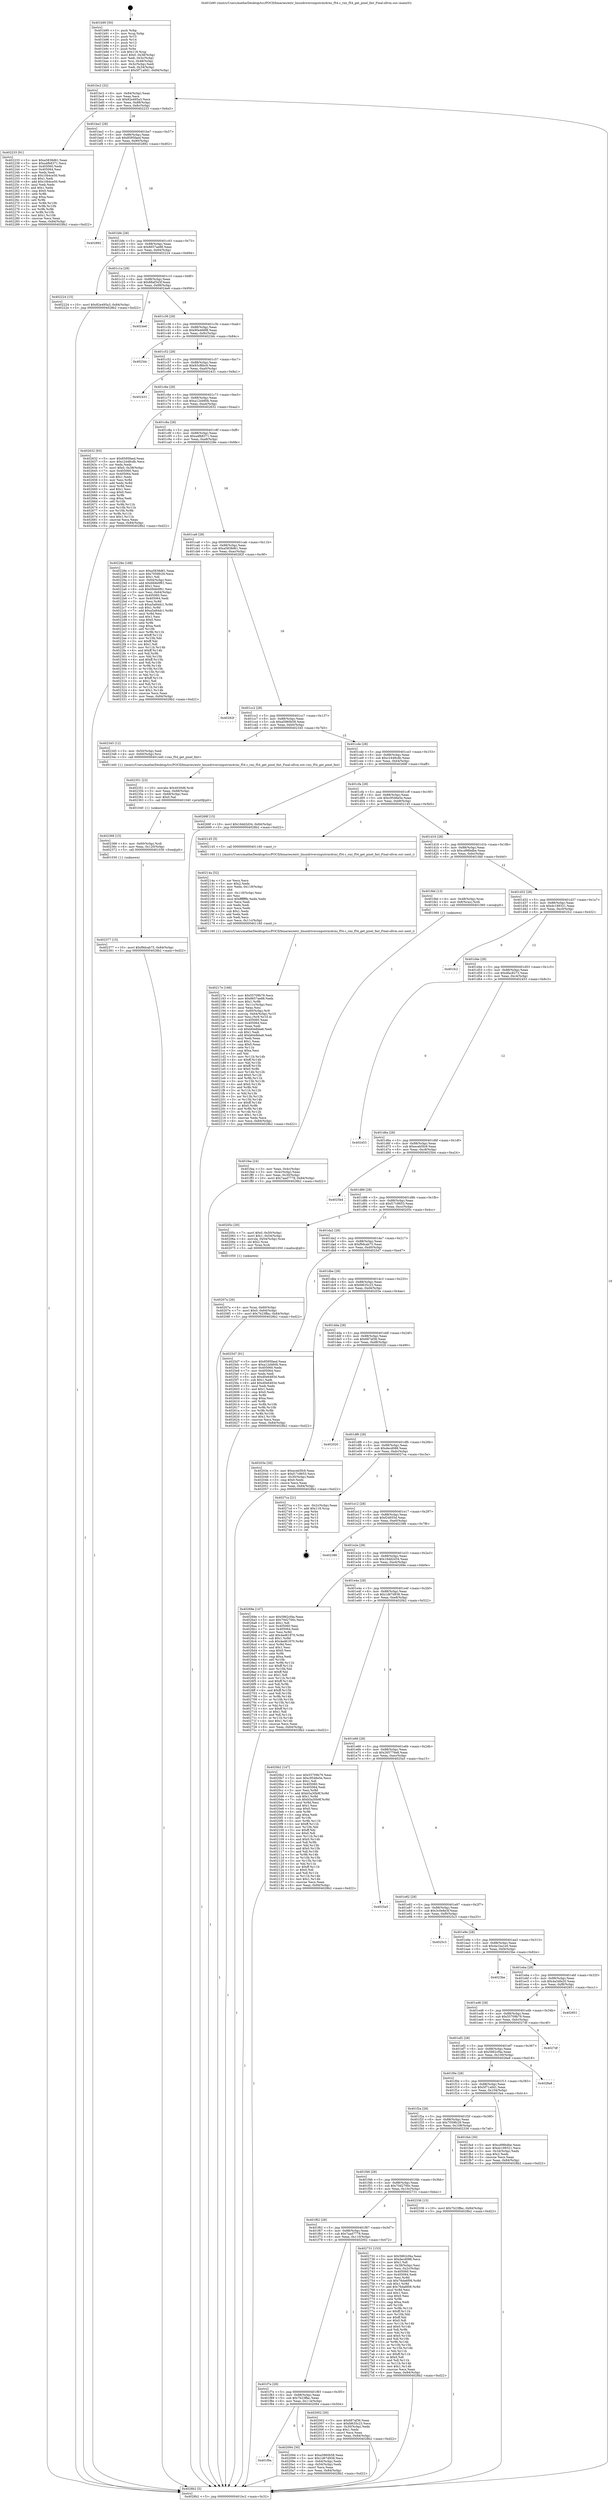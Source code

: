 digraph "0x401b90" {
  label = "0x401b90 (/mnt/c/Users/mathe/Desktop/tcc/POCII/binaries/extr_linuxdriversinputrmi4rmi_f54.c_rmi_f54_get_pixel_fmt_Final-ollvm.out::main(0))"
  labelloc = "t"
  node[shape=record]

  Entry [label="",width=0.3,height=0.3,shape=circle,fillcolor=black,style=filled]
  "0x401bc2" [label="{
     0x401bc2 [32]\l
     | [instrs]\l
     &nbsp;&nbsp;0x401bc2 \<+6\>: mov -0x84(%rbp),%eax\l
     &nbsp;&nbsp;0x401bc8 \<+2\>: mov %eax,%ecx\l
     &nbsp;&nbsp;0x401bca \<+6\>: sub $0x82e495a3,%ecx\l
     &nbsp;&nbsp;0x401bd0 \<+6\>: mov %eax,-0x88(%rbp)\l
     &nbsp;&nbsp;0x401bd6 \<+6\>: mov %ecx,-0x8c(%rbp)\l
     &nbsp;&nbsp;0x401bdc \<+6\>: je 0000000000402233 \<main+0x6a3\>\l
  }"]
  "0x402233" [label="{
     0x402233 [91]\l
     | [instrs]\l
     &nbsp;&nbsp;0x402233 \<+5\>: mov $0xa5838d61,%eax\l
     &nbsp;&nbsp;0x402238 \<+5\>: mov $0xa4fb8371,%ecx\l
     &nbsp;&nbsp;0x40223d \<+7\>: mov 0x405060,%edx\l
     &nbsp;&nbsp;0x402244 \<+7\>: mov 0x405064,%esi\l
     &nbsp;&nbsp;0x40224b \<+2\>: mov %edx,%edi\l
     &nbsp;&nbsp;0x40224d \<+6\>: sub $0x10b4ce50,%edi\l
     &nbsp;&nbsp;0x402253 \<+3\>: sub $0x1,%edi\l
     &nbsp;&nbsp;0x402256 \<+6\>: add $0x10b4ce50,%edi\l
     &nbsp;&nbsp;0x40225c \<+3\>: imul %edi,%edx\l
     &nbsp;&nbsp;0x40225f \<+3\>: and $0x1,%edx\l
     &nbsp;&nbsp;0x402262 \<+3\>: cmp $0x0,%edx\l
     &nbsp;&nbsp;0x402265 \<+4\>: sete %r8b\l
     &nbsp;&nbsp;0x402269 \<+3\>: cmp $0xa,%esi\l
     &nbsp;&nbsp;0x40226c \<+4\>: setl %r9b\l
     &nbsp;&nbsp;0x402270 \<+3\>: mov %r8b,%r10b\l
     &nbsp;&nbsp;0x402273 \<+3\>: and %r9b,%r10b\l
     &nbsp;&nbsp;0x402276 \<+3\>: xor %r9b,%r8b\l
     &nbsp;&nbsp;0x402279 \<+3\>: or %r8b,%r10b\l
     &nbsp;&nbsp;0x40227c \<+4\>: test $0x1,%r10b\l
     &nbsp;&nbsp;0x402280 \<+3\>: cmovne %ecx,%eax\l
     &nbsp;&nbsp;0x402283 \<+6\>: mov %eax,-0x84(%rbp)\l
     &nbsp;&nbsp;0x402289 \<+5\>: jmp 00000000004028b2 \<main+0xd22\>\l
  }"]
  "0x401be2" [label="{
     0x401be2 [28]\l
     | [instrs]\l
     &nbsp;&nbsp;0x401be2 \<+5\>: jmp 0000000000401be7 \<main+0x57\>\l
     &nbsp;&nbsp;0x401be7 \<+6\>: mov -0x88(%rbp),%eax\l
     &nbsp;&nbsp;0x401bed \<+5\>: sub $0x8595faed,%eax\l
     &nbsp;&nbsp;0x401bf2 \<+6\>: mov %eax,-0x90(%rbp)\l
     &nbsp;&nbsp;0x401bf8 \<+6\>: je 0000000000402892 \<main+0xd02\>\l
  }"]
  Exit [label="",width=0.3,height=0.3,shape=circle,fillcolor=black,style=filled,peripheries=2]
  "0x402892" [label="{
     0x402892\l
  }", style=dashed]
  "0x401bfe" [label="{
     0x401bfe [28]\l
     | [instrs]\l
     &nbsp;&nbsp;0x401bfe \<+5\>: jmp 0000000000401c03 \<main+0x73\>\l
     &nbsp;&nbsp;0x401c03 \<+6\>: mov -0x88(%rbp),%eax\l
     &nbsp;&nbsp;0x401c09 \<+5\>: sub $0x8657ae88,%eax\l
     &nbsp;&nbsp;0x401c0e \<+6\>: mov %eax,-0x94(%rbp)\l
     &nbsp;&nbsp;0x401c14 \<+6\>: je 0000000000402224 \<main+0x694\>\l
  }"]
  "0x402377" [label="{
     0x402377 [15]\l
     | [instrs]\l
     &nbsp;&nbsp;0x402377 \<+10\>: movl $0xf9dcab75,-0x84(%rbp)\l
     &nbsp;&nbsp;0x402381 \<+5\>: jmp 00000000004028b2 \<main+0xd22\>\l
  }"]
  "0x402224" [label="{
     0x402224 [15]\l
     | [instrs]\l
     &nbsp;&nbsp;0x402224 \<+10\>: movl $0x82e495a3,-0x84(%rbp)\l
     &nbsp;&nbsp;0x40222e \<+5\>: jmp 00000000004028b2 \<main+0xd22\>\l
  }"]
  "0x401c1a" [label="{
     0x401c1a [28]\l
     | [instrs]\l
     &nbsp;&nbsp;0x401c1a \<+5\>: jmp 0000000000401c1f \<main+0x8f\>\l
     &nbsp;&nbsp;0x401c1f \<+6\>: mov -0x88(%rbp),%eax\l
     &nbsp;&nbsp;0x401c25 \<+5\>: sub $0x88af343f,%eax\l
     &nbsp;&nbsp;0x401c2a \<+6\>: mov %eax,-0x98(%rbp)\l
     &nbsp;&nbsp;0x401c30 \<+6\>: je 00000000004024e6 \<main+0x956\>\l
  }"]
  "0x402368" [label="{
     0x402368 [15]\l
     | [instrs]\l
     &nbsp;&nbsp;0x402368 \<+4\>: mov -0x60(%rbp),%rdi\l
     &nbsp;&nbsp;0x40236c \<+6\>: mov %eax,-0x120(%rbp)\l
     &nbsp;&nbsp;0x402372 \<+5\>: call 0000000000401030 \<free@plt\>\l
     | [calls]\l
     &nbsp;&nbsp;0x401030 \{1\} (unknown)\l
  }"]
  "0x4024e6" [label="{
     0x4024e6\l
  }", style=dashed]
  "0x401c36" [label="{
     0x401c36 [28]\l
     | [instrs]\l
     &nbsp;&nbsp;0x401c36 \<+5\>: jmp 0000000000401c3b \<main+0xab\>\l
     &nbsp;&nbsp;0x401c3b \<+6\>: mov -0x88(%rbp),%eax\l
     &nbsp;&nbsp;0x401c41 \<+5\>: sub $0x90e466f8,%eax\l
     &nbsp;&nbsp;0x401c46 \<+6\>: mov %eax,-0x9c(%rbp)\l
     &nbsp;&nbsp;0x401c4c \<+6\>: je 00000000004023dc \<main+0x84c\>\l
  }"]
  "0x402351" [label="{
     0x402351 [23]\l
     | [instrs]\l
     &nbsp;&nbsp;0x402351 \<+10\>: movabs $0x4030d6,%rdi\l
     &nbsp;&nbsp;0x40235b \<+3\>: mov %eax,-0x68(%rbp)\l
     &nbsp;&nbsp;0x40235e \<+3\>: mov -0x68(%rbp),%esi\l
     &nbsp;&nbsp;0x402361 \<+2\>: mov $0x0,%al\l
     &nbsp;&nbsp;0x402363 \<+5\>: call 0000000000401040 \<printf@plt\>\l
     | [calls]\l
     &nbsp;&nbsp;0x401040 \{1\} (unknown)\l
  }"]
  "0x4023dc" [label="{
     0x4023dc\l
  }", style=dashed]
  "0x401c52" [label="{
     0x401c52 [28]\l
     | [instrs]\l
     &nbsp;&nbsp;0x401c52 \<+5\>: jmp 0000000000401c57 \<main+0xc7\>\l
     &nbsp;&nbsp;0x401c57 \<+6\>: mov -0x88(%rbp),%eax\l
     &nbsp;&nbsp;0x401c5d \<+5\>: sub $0x93cf6bc9,%eax\l
     &nbsp;&nbsp;0x401c62 \<+6\>: mov %eax,-0xa0(%rbp)\l
     &nbsp;&nbsp;0x401c68 \<+6\>: je 0000000000402431 \<main+0x8a1\>\l
  }"]
  "0x40217e" [label="{
     0x40217e [166]\l
     | [instrs]\l
     &nbsp;&nbsp;0x40217e \<+5\>: mov $0x55709b79,%ecx\l
     &nbsp;&nbsp;0x402183 \<+5\>: mov $0x8657ae88,%edx\l
     &nbsp;&nbsp;0x402188 \<+3\>: mov $0x1,%r8b\l
     &nbsp;&nbsp;0x40218b \<+6\>: mov -0x11c(%rbp),%esi\l
     &nbsp;&nbsp;0x402191 \<+3\>: imul %eax,%esi\l
     &nbsp;&nbsp;0x402194 \<+4\>: mov -0x60(%rbp),%r9\l
     &nbsp;&nbsp;0x402198 \<+4\>: movslq -0x64(%rbp),%r10\l
     &nbsp;&nbsp;0x40219c \<+4\>: mov %esi,(%r9,%r10,4)\l
     &nbsp;&nbsp;0x4021a0 \<+7\>: mov 0x405060,%eax\l
     &nbsp;&nbsp;0x4021a7 \<+7\>: mov 0x405064,%esi\l
     &nbsp;&nbsp;0x4021ae \<+2\>: mov %eax,%edi\l
     &nbsp;&nbsp;0x4021b0 \<+6\>: sub $0xb64dbba6,%edi\l
     &nbsp;&nbsp;0x4021b6 \<+3\>: sub $0x1,%edi\l
     &nbsp;&nbsp;0x4021b9 \<+6\>: add $0xb64dbba6,%edi\l
     &nbsp;&nbsp;0x4021bf \<+3\>: imul %edi,%eax\l
     &nbsp;&nbsp;0x4021c2 \<+3\>: and $0x1,%eax\l
     &nbsp;&nbsp;0x4021c5 \<+3\>: cmp $0x0,%eax\l
     &nbsp;&nbsp;0x4021c8 \<+4\>: sete %r11b\l
     &nbsp;&nbsp;0x4021cc \<+3\>: cmp $0xa,%esi\l
     &nbsp;&nbsp;0x4021cf \<+3\>: setl %bl\l
     &nbsp;&nbsp;0x4021d2 \<+3\>: mov %r11b,%r14b\l
     &nbsp;&nbsp;0x4021d5 \<+4\>: xor $0xff,%r14b\l
     &nbsp;&nbsp;0x4021d9 \<+3\>: mov %bl,%r15b\l
     &nbsp;&nbsp;0x4021dc \<+4\>: xor $0xff,%r15b\l
     &nbsp;&nbsp;0x4021e0 \<+4\>: xor $0x0,%r8b\l
     &nbsp;&nbsp;0x4021e4 \<+3\>: mov %r14b,%r12b\l
     &nbsp;&nbsp;0x4021e7 \<+4\>: and $0x0,%r12b\l
     &nbsp;&nbsp;0x4021eb \<+3\>: and %r8b,%r11b\l
     &nbsp;&nbsp;0x4021ee \<+3\>: mov %r15b,%r13b\l
     &nbsp;&nbsp;0x4021f1 \<+4\>: and $0x0,%r13b\l
     &nbsp;&nbsp;0x4021f5 \<+3\>: and %r8b,%bl\l
     &nbsp;&nbsp;0x4021f8 \<+3\>: or %r11b,%r12b\l
     &nbsp;&nbsp;0x4021fb \<+3\>: or %bl,%r13b\l
     &nbsp;&nbsp;0x4021fe \<+3\>: xor %r13b,%r12b\l
     &nbsp;&nbsp;0x402201 \<+3\>: or %r15b,%r14b\l
     &nbsp;&nbsp;0x402204 \<+4\>: xor $0xff,%r14b\l
     &nbsp;&nbsp;0x402208 \<+4\>: or $0x0,%r8b\l
     &nbsp;&nbsp;0x40220c \<+3\>: and %r8b,%r14b\l
     &nbsp;&nbsp;0x40220f \<+3\>: or %r14b,%r12b\l
     &nbsp;&nbsp;0x402212 \<+4\>: test $0x1,%r12b\l
     &nbsp;&nbsp;0x402216 \<+3\>: cmovne %edx,%ecx\l
     &nbsp;&nbsp;0x402219 \<+6\>: mov %ecx,-0x84(%rbp)\l
     &nbsp;&nbsp;0x40221f \<+5\>: jmp 00000000004028b2 \<main+0xd22\>\l
  }"]
  "0x402431" [label="{
     0x402431\l
  }", style=dashed]
  "0x401c6e" [label="{
     0x401c6e [28]\l
     | [instrs]\l
     &nbsp;&nbsp;0x401c6e \<+5\>: jmp 0000000000401c73 \<main+0xe3\>\l
     &nbsp;&nbsp;0x401c73 \<+6\>: mov -0x88(%rbp),%eax\l
     &nbsp;&nbsp;0x401c79 \<+5\>: sub $0xa12d460b,%eax\l
     &nbsp;&nbsp;0x401c7e \<+6\>: mov %eax,-0xa4(%rbp)\l
     &nbsp;&nbsp;0x401c84 \<+6\>: je 0000000000402632 \<main+0xaa2\>\l
  }"]
  "0x40214a" [label="{
     0x40214a [52]\l
     | [instrs]\l
     &nbsp;&nbsp;0x40214a \<+2\>: xor %ecx,%ecx\l
     &nbsp;&nbsp;0x40214c \<+5\>: mov $0x2,%edx\l
     &nbsp;&nbsp;0x402151 \<+6\>: mov %edx,-0x118(%rbp)\l
     &nbsp;&nbsp;0x402157 \<+1\>: cltd\l
     &nbsp;&nbsp;0x402158 \<+6\>: mov -0x118(%rbp),%esi\l
     &nbsp;&nbsp;0x40215e \<+2\>: idiv %esi\l
     &nbsp;&nbsp;0x402160 \<+6\>: imul $0xfffffffe,%edx,%edx\l
     &nbsp;&nbsp;0x402166 \<+2\>: mov %ecx,%edi\l
     &nbsp;&nbsp;0x402168 \<+2\>: sub %edx,%edi\l
     &nbsp;&nbsp;0x40216a \<+2\>: mov %ecx,%edx\l
     &nbsp;&nbsp;0x40216c \<+3\>: sub $0x1,%edx\l
     &nbsp;&nbsp;0x40216f \<+2\>: add %edx,%edi\l
     &nbsp;&nbsp;0x402171 \<+2\>: sub %edi,%ecx\l
     &nbsp;&nbsp;0x402173 \<+6\>: mov %ecx,-0x11c(%rbp)\l
     &nbsp;&nbsp;0x402179 \<+5\>: call 0000000000401160 \<next_i\>\l
     | [calls]\l
     &nbsp;&nbsp;0x401160 \{1\} (/mnt/c/Users/mathe/Desktop/tcc/POCII/binaries/extr_linuxdriversinputrmi4rmi_f54.c_rmi_f54_get_pixel_fmt_Final-ollvm.out::next_i)\l
  }"]
  "0x402632" [label="{
     0x402632 [93]\l
     | [instrs]\l
     &nbsp;&nbsp;0x402632 \<+5\>: mov $0x8595faed,%eax\l
     &nbsp;&nbsp;0x402637 \<+5\>: mov $0xc2448cdb,%ecx\l
     &nbsp;&nbsp;0x40263c \<+2\>: xor %edx,%edx\l
     &nbsp;&nbsp;0x40263e \<+7\>: movl $0x0,-0x38(%rbp)\l
     &nbsp;&nbsp;0x402645 \<+7\>: mov 0x405060,%esi\l
     &nbsp;&nbsp;0x40264c \<+7\>: mov 0x405064,%edi\l
     &nbsp;&nbsp;0x402653 \<+3\>: sub $0x1,%edx\l
     &nbsp;&nbsp;0x402656 \<+3\>: mov %esi,%r8d\l
     &nbsp;&nbsp;0x402659 \<+3\>: add %edx,%r8d\l
     &nbsp;&nbsp;0x40265c \<+4\>: imul %r8d,%esi\l
     &nbsp;&nbsp;0x402660 \<+3\>: and $0x1,%esi\l
     &nbsp;&nbsp;0x402663 \<+3\>: cmp $0x0,%esi\l
     &nbsp;&nbsp;0x402666 \<+4\>: sete %r9b\l
     &nbsp;&nbsp;0x40266a \<+3\>: cmp $0xa,%edi\l
     &nbsp;&nbsp;0x40266d \<+4\>: setl %r10b\l
     &nbsp;&nbsp;0x402671 \<+3\>: mov %r9b,%r11b\l
     &nbsp;&nbsp;0x402674 \<+3\>: and %r10b,%r11b\l
     &nbsp;&nbsp;0x402677 \<+3\>: xor %r10b,%r9b\l
     &nbsp;&nbsp;0x40267a \<+3\>: or %r9b,%r11b\l
     &nbsp;&nbsp;0x40267d \<+4\>: test $0x1,%r11b\l
     &nbsp;&nbsp;0x402681 \<+3\>: cmovne %ecx,%eax\l
     &nbsp;&nbsp;0x402684 \<+6\>: mov %eax,-0x84(%rbp)\l
     &nbsp;&nbsp;0x40268a \<+5\>: jmp 00000000004028b2 \<main+0xd22\>\l
  }"]
  "0x401c8a" [label="{
     0x401c8a [28]\l
     | [instrs]\l
     &nbsp;&nbsp;0x401c8a \<+5\>: jmp 0000000000401c8f \<main+0xff\>\l
     &nbsp;&nbsp;0x401c8f \<+6\>: mov -0x88(%rbp),%eax\l
     &nbsp;&nbsp;0x401c95 \<+5\>: sub $0xa4fb8371,%eax\l
     &nbsp;&nbsp;0x401c9a \<+6\>: mov %eax,-0xa8(%rbp)\l
     &nbsp;&nbsp;0x401ca0 \<+6\>: je 000000000040228e \<main+0x6fe\>\l
  }"]
  "0x401f9a" [label="{
     0x401f9a\l
  }", style=dashed]
  "0x40228e" [label="{
     0x40228e [168]\l
     | [instrs]\l
     &nbsp;&nbsp;0x40228e \<+5\>: mov $0xa5838d61,%eax\l
     &nbsp;&nbsp;0x402293 \<+5\>: mov $0x7059fc29,%ecx\l
     &nbsp;&nbsp;0x402298 \<+2\>: mov $0x1,%dl\l
     &nbsp;&nbsp;0x40229a \<+3\>: mov -0x64(%rbp),%esi\l
     &nbsp;&nbsp;0x40229d \<+6\>: add $0x684b0f61,%esi\l
     &nbsp;&nbsp;0x4022a3 \<+3\>: add $0x1,%esi\l
     &nbsp;&nbsp;0x4022a6 \<+6\>: sub $0x684b0f61,%esi\l
     &nbsp;&nbsp;0x4022ac \<+3\>: mov %esi,-0x64(%rbp)\l
     &nbsp;&nbsp;0x4022af \<+7\>: mov 0x405060,%esi\l
     &nbsp;&nbsp;0x4022b6 \<+7\>: mov 0x405064,%edi\l
     &nbsp;&nbsp;0x4022bd \<+3\>: mov %esi,%r8d\l
     &nbsp;&nbsp;0x4022c0 \<+7\>: sub $0xa5a84dc1,%r8d\l
     &nbsp;&nbsp;0x4022c7 \<+4\>: sub $0x1,%r8d\l
     &nbsp;&nbsp;0x4022cb \<+7\>: add $0xa5a84dc1,%r8d\l
     &nbsp;&nbsp;0x4022d2 \<+4\>: imul %r8d,%esi\l
     &nbsp;&nbsp;0x4022d6 \<+3\>: and $0x1,%esi\l
     &nbsp;&nbsp;0x4022d9 \<+3\>: cmp $0x0,%esi\l
     &nbsp;&nbsp;0x4022dc \<+4\>: sete %r9b\l
     &nbsp;&nbsp;0x4022e0 \<+3\>: cmp $0xa,%edi\l
     &nbsp;&nbsp;0x4022e3 \<+4\>: setl %r10b\l
     &nbsp;&nbsp;0x4022e7 \<+3\>: mov %r9b,%r11b\l
     &nbsp;&nbsp;0x4022ea \<+4\>: xor $0xff,%r11b\l
     &nbsp;&nbsp;0x4022ee \<+3\>: mov %r10b,%bl\l
     &nbsp;&nbsp;0x4022f1 \<+3\>: xor $0xff,%bl\l
     &nbsp;&nbsp;0x4022f4 \<+3\>: xor $0x1,%dl\l
     &nbsp;&nbsp;0x4022f7 \<+3\>: mov %r11b,%r14b\l
     &nbsp;&nbsp;0x4022fa \<+4\>: and $0xff,%r14b\l
     &nbsp;&nbsp;0x4022fe \<+3\>: and %dl,%r9b\l
     &nbsp;&nbsp;0x402301 \<+3\>: mov %bl,%r15b\l
     &nbsp;&nbsp;0x402304 \<+4\>: and $0xff,%r15b\l
     &nbsp;&nbsp;0x402308 \<+3\>: and %dl,%r10b\l
     &nbsp;&nbsp;0x40230b \<+3\>: or %r9b,%r14b\l
     &nbsp;&nbsp;0x40230e \<+3\>: or %r10b,%r15b\l
     &nbsp;&nbsp;0x402311 \<+3\>: xor %r15b,%r14b\l
     &nbsp;&nbsp;0x402314 \<+3\>: or %bl,%r11b\l
     &nbsp;&nbsp;0x402317 \<+4\>: xor $0xff,%r11b\l
     &nbsp;&nbsp;0x40231b \<+3\>: or $0x1,%dl\l
     &nbsp;&nbsp;0x40231e \<+3\>: and %dl,%r11b\l
     &nbsp;&nbsp;0x402321 \<+3\>: or %r11b,%r14b\l
     &nbsp;&nbsp;0x402324 \<+4\>: test $0x1,%r14b\l
     &nbsp;&nbsp;0x402328 \<+3\>: cmovne %ecx,%eax\l
     &nbsp;&nbsp;0x40232b \<+6\>: mov %eax,-0x84(%rbp)\l
     &nbsp;&nbsp;0x402331 \<+5\>: jmp 00000000004028b2 \<main+0xd22\>\l
  }"]
  "0x401ca6" [label="{
     0x401ca6 [28]\l
     | [instrs]\l
     &nbsp;&nbsp;0x401ca6 \<+5\>: jmp 0000000000401cab \<main+0x11b\>\l
     &nbsp;&nbsp;0x401cab \<+6\>: mov -0x88(%rbp),%eax\l
     &nbsp;&nbsp;0x401cb1 \<+5\>: sub $0xa5838d61,%eax\l
     &nbsp;&nbsp;0x401cb6 \<+6\>: mov %eax,-0xac(%rbp)\l
     &nbsp;&nbsp;0x401cbc \<+6\>: je 000000000040282f \<main+0xc9f\>\l
  }"]
  "0x402094" [label="{
     0x402094 [30]\l
     | [instrs]\l
     &nbsp;&nbsp;0x402094 \<+5\>: mov $0xa5960b58,%eax\l
     &nbsp;&nbsp;0x402099 \<+5\>: mov $0x1d67d938,%ecx\l
     &nbsp;&nbsp;0x40209e \<+3\>: mov -0x64(%rbp),%edx\l
     &nbsp;&nbsp;0x4020a1 \<+3\>: cmp -0x54(%rbp),%edx\l
     &nbsp;&nbsp;0x4020a4 \<+3\>: cmovl %ecx,%eax\l
     &nbsp;&nbsp;0x4020a7 \<+6\>: mov %eax,-0x84(%rbp)\l
     &nbsp;&nbsp;0x4020ad \<+5\>: jmp 00000000004028b2 \<main+0xd22\>\l
  }"]
  "0x40282f" [label="{
     0x40282f\l
  }", style=dashed]
  "0x401cc2" [label="{
     0x401cc2 [28]\l
     | [instrs]\l
     &nbsp;&nbsp;0x401cc2 \<+5\>: jmp 0000000000401cc7 \<main+0x137\>\l
     &nbsp;&nbsp;0x401cc7 \<+6\>: mov -0x88(%rbp),%eax\l
     &nbsp;&nbsp;0x401ccd \<+5\>: sub $0xa5960b58,%eax\l
     &nbsp;&nbsp;0x401cd2 \<+6\>: mov %eax,-0xb0(%rbp)\l
     &nbsp;&nbsp;0x401cd8 \<+6\>: je 0000000000402345 \<main+0x7b5\>\l
  }"]
  "0x40207a" [label="{
     0x40207a [26]\l
     | [instrs]\l
     &nbsp;&nbsp;0x40207a \<+4\>: mov %rax,-0x60(%rbp)\l
     &nbsp;&nbsp;0x40207e \<+7\>: movl $0x0,-0x64(%rbp)\l
     &nbsp;&nbsp;0x402085 \<+10\>: movl $0x7b23ffac,-0x84(%rbp)\l
     &nbsp;&nbsp;0x40208f \<+5\>: jmp 00000000004028b2 \<main+0xd22\>\l
  }"]
  "0x402345" [label="{
     0x402345 [12]\l
     | [instrs]\l
     &nbsp;&nbsp;0x402345 \<+3\>: mov -0x50(%rbp),%edi\l
     &nbsp;&nbsp;0x402348 \<+4\>: mov -0x60(%rbp),%rsi\l
     &nbsp;&nbsp;0x40234c \<+5\>: call 0000000000401440 \<rmi_f54_get_pixel_fmt\>\l
     | [calls]\l
     &nbsp;&nbsp;0x401440 \{1\} (/mnt/c/Users/mathe/Desktop/tcc/POCII/binaries/extr_linuxdriversinputrmi4rmi_f54.c_rmi_f54_get_pixel_fmt_Final-ollvm.out::rmi_f54_get_pixel_fmt)\l
  }"]
  "0x401cde" [label="{
     0x401cde [28]\l
     | [instrs]\l
     &nbsp;&nbsp;0x401cde \<+5\>: jmp 0000000000401ce3 \<main+0x153\>\l
     &nbsp;&nbsp;0x401ce3 \<+6\>: mov -0x88(%rbp),%eax\l
     &nbsp;&nbsp;0x401ce9 \<+5\>: sub $0xc2448cdb,%eax\l
     &nbsp;&nbsp;0x401cee \<+6\>: mov %eax,-0xb4(%rbp)\l
     &nbsp;&nbsp;0x401cf4 \<+6\>: je 000000000040268f \<main+0xaff\>\l
  }"]
  "0x401f7e" [label="{
     0x401f7e [28]\l
     | [instrs]\l
     &nbsp;&nbsp;0x401f7e \<+5\>: jmp 0000000000401f83 \<main+0x3f3\>\l
     &nbsp;&nbsp;0x401f83 \<+6\>: mov -0x88(%rbp),%eax\l
     &nbsp;&nbsp;0x401f89 \<+5\>: sub $0x7b23ffac,%eax\l
     &nbsp;&nbsp;0x401f8e \<+6\>: mov %eax,-0x114(%rbp)\l
     &nbsp;&nbsp;0x401f94 \<+6\>: je 0000000000402094 \<main+0x504\>\l
  }"]
  "0x40268f" [label="{
     0x40268f [15]\l
     | [instrs]\l
     &nbsp;&nbsp;0x40268f \<+10\>: movl $0x16dd2d34,-0x84(%rbp)\l
     &nbsp;&nbsp;0x402699 \<+5\>: jmp 00000000004028b2 \<main+0xd22\>\l
  }"]
  "0x401cfa" [label="{
     0x401cfa [28]\l
     | [instrs]\l
     &nbsp;&nbsp;0x401cfa \<+5\>: jmp 0000000000401cff \<main+0x16f\>\l
     &nbsp;&nbsp;0x401cff \<+6\>: mov -0x88(%rbp),%eax\l
     &nbsp;&nbsp;0x401d05 \<+5\>: sub $0xc9546e5e,%eax\l
     &nbsp;&nbsp;0x401d0a \<+6\>: mov %eax,-0xb8(%rbp)\l
     &nbsp;&nbsp;0x401d10 \<+6\>: je 0000000000402145 \<main+0x5b5\>\l
  }"]
  "0x402002" [label="{
     0x402002 [30]\l
     | [instrs]\l
     &nbsp;&nbsp;0x402002 \<+5\>: mov $0x687af36,%eax\l
     &nbsp;&nbsp;0x402007 \<+5\>: mov $0xfd635c23,%ecx\l
     &nbsp;&nbsp;0x40200c \<+3\>: mov -0x30(%rbp),%edx\l
     &nbsp;&nbsp;0x40200f \<+3\>: cmp $0x1,%edx\l
     &nbsp;&nbsp;0x402012 \<+3\>: cmovl %ecx,%eax\l
     &nbsp;&nbsp;0x402015 \<+6\>: mov %eax,-0x84(%rbp)\l
     &nbsp;&nbsp;0x40201b \<+5\>: jmp 00000000004028b2 \<main+0xd22\>\l
  }"]
  "0x402145" [label="{
     0x402145 [5]\l
     | [instrs]\l
     &nbsp;&nbsp;0x402145 \<+5\>: call 0000000000401160 \<next_i\>\l
     | [calls]\l
     &nbsp;&nbsp;0x401160 \{1\} (/mnt/c/Users/mathe/Desktop/tcc/POCII/binaries/extr_linuxdriversinputrmi4rmi_f54.c_rmi_f54_get_pixel_fmt_Final-ollvm.out::next_i)\l
  }"]
  "0x401d16" [label="{
     0x401d16 [28]\l
     | [instrs]\l
     &nbsp;&nbsp;0x401d16 \<+5\>: jmp 0000000000401d1b \<main+0x18b\>\l
     &nbsp;&nbsp;0x401d1b \<+6\>: mov -0x88(%rbp),%eax\l
     &nbsp;&nbsp;0x401d21 \<+5\>: sub $0xcd98bdbe,%eax\l
     &nbsp;&nbsp;0x401d26 \<+6\>: mov %eax,-0xbc(%rbp)\l
     &nbsp;&nbsp;0x401d2c \<+6\>: je 0000000000401fdd \<main+0x44d\>\l
  }"]
  "0x401f62" [label="{
     0x401f62 [28]\l
     | [instrs]\l
     &nbsp;&nbsp;0x401f62 \<+5\>: jmp 0000000000401f67 \<main+0x3d7\>\l
     &nbsp;&nbsp;0x401f67 \<+6\>: mov -0x88(%rbp),%eax\l
     &nbsp;&nbsp;0x401f6d \<+5\>: sub $0x7aad7778,%eax\l
     &nbsp;&nbsp;0x401f72 \<+6\>: mov %eax,-0x110(%rbp)\l
     &nbsp;&nbsp;0x401f78 \<+6\>: je 0000000000402002 \<main+0x472\>\l
  }"]
  "0x401fdd" [label="{
     0x401fdd [13]\l
     | [instrs]\l
     &nbsp;&nbsp;0x401fdd \<+4\>: mov -0x48(%rbp),%rax\l
     &nbsp;&nbsp;0x401fe1 \<+4\>: mov 0x8(%rax),%rdi\l
     &nbsp;&nbsp;0x401fe5 \<+5\>: call 0000000000401060 \<atoi@plt\>\l
     | [calls]\l
     &nbsp;&nbsp;0x401060 \{1\} (unknown)\l
  }"]
  "0x401d32" [label="{
     0x401d32 [28]\l
     | [instrs]\l
     &nbsp;&nbsp;0x401d32 \<+5\>: jmp 0000000000401d37 \<main+0x1a7\>\l
     &nbsp;&nbsp;0x401d37 \<+6\>: mov -0x88(%rbp),%eax\l
     &nbsp;&nbsp;0x401d3d \<+5\>: sub $0xdc189321,%eax\l
     &nbsp;&nbsp;0x401d42 \<+6\>: mov %eax,-0xc0(%rbp)\l
     &nbsp;&nbsp;0x401d48 \<+6\>: je 0000000000401fc2 \<main+0x432\>\l
  }"]
  "0x402731" [label="{
     0x402731 [153]\l
     | [instrs]\l
     &nbsp;&nbsp;0x402731 \<+5\>: mov $0x5862cf4a,%eax\l
     &nbsp;&nbsp;0x402736 \<+5\>: mov $0xdecd088,%ecx\l
     &nbsp;&nbsp;0x40273b \<+2\>: mov $0x1,%dl\l
     &nbsp;&nbsp;0x40273d \<+3\>: mov -0x38(%rbp),%esi\l
     &nbsp;&nbsp;0x402740 \<+3\>: mov %esi,-0x2c(%rbp)\l
     &nbsp;&nbsp;0x402743 \<+7\>: mov 0x405060,%esi\l
     &nbsp;&nbsp;0x40274a \<+7\>: mov 0x405064,%edi\l
     &nbsp;&nbsp;0x402751 \<+3\>: mov %esi,%r8d\l
     &nbsp;&nbsp;0x402754 \<+7\>: sub $0x76da6f08,%r8d\l
     &nbsp;&nbsp;0x40275b \<+4\>: sub $0x1,%r8d\l
     &nbsp;&nbsp;0x40275f \<+7\>: add $0x76da6f08,%r8d\l
     &nbsp;&nbsp;0x402766 \<+4\>: imul %r8d,%esi\l
     &nbsp;&nbsp;0x40276a \<+3\>: and $0x1,%esi\l
     &nbsp;&nbsp;0x40276d \<+3\>: cmp $0x0,%esi\l
     &nbsp;&nbsp;0x402770 \<+4\>: sete %r9b\l
     &nbsp;&nbsp;0x402774 \<+3\>: cmp $0xa,%edi\l
     &nbsp;&nbsp;0x402777 \<+4\>: setl %r10b\l
     &nbsp;&nbsp;0x40277b \<+3\>: mov %r9b,%r11b\l
     &nbsp;&nbsp;0x40277e \<+4\>: xor $0xff,%r11b\l
     &nbsp;&nbsp;0x402782 \<+3\>: mov %r10b,%bl\l
     &nbsp;&nbsp;0x402785 \<+3\>: xor $0xff,%bl\l
     &nbsp;&nbsp;0x402788 \<+3\>: xor $0x0,%dl\l
     &nbsp;&nbsp;0x40278b \<+3\>: mov %r11b,%r14b\l
     &nbsp;&nbsp;0x40278e \<+4\>: and $0x0,%r14b\l
     &nbsp;&nbsp;0x402792 \<+3\>: and %dl,%r9b\l
     &nbsp;&nbsp;0x402795 \<+3\>: mov %bl,%r15b\l
     &nbsp;&nbsp;0x402798 \<+4\>: and $0x0,%r15b\l
     &nbsp;&nbsp;0x40279c \<+3\>: and %dl,%r10b\l
     &nbsp;&nbsp;0x40279f \<+3\>: or %r9b,%r14b\l
     &nbsp;&nbsp;0x4027a2 \<+3\>: or %r10b,%r15b\l
     &nbsp;&nbsp;0x4027a5 \<+3\>: xor %r15b,%r14b\l
     &nbsp;&nbsp;0x4027a8 \<+3\>: or %bl,%r11b\l
     &nbsp;&nbsp;0x4027ab \<+4\>: xor $0xff,%r11b\l
     &nbsp;&nbsp;0x4027af \<+3\>: or $0x0,%dl\l
     &nbsp;&nbsp;0x4027b2 \<+3\>: and %dl,%r11b\l
     &nbsp;&nbsp;0x4027b5 \<+3\>: or %r11b,%r14b\l
     &nbsp;&nbsp;0x4027b8 \<+4\>: test $0x1,%r14b\l
     &nbsp;&nbsp;0x4027bc \<+3\>: cmovne %ecx,%eax\l
     &nbsp;&nbsp;0x4027bf \<+6\>: mov %eax,-0x84(%rbp)\l
     &nbsp;&nbsp;0x4027c5 \<+5\>: jmp 00000000004028b2 \<main+0xd22\>\l
  }"]
  "0x401fc2" [label="{
     0x401fc2\l
  }", style=dashed]
  "0x401d4e" [label="{
     0x401d4e [28]\l
     | [instrs]\l
     &nbsp;&nbsp;0x401d4e \<+5\>: jmp 0000000000401d53 \<main+0x1c3\>\l
     &nbsp;&nbsp;0x401d53 \<+6\>: mov -0x88(%rbp),%eax\l
     &nbsp;&nbsp;0x401d59 \<+5\>: sub $0xdfac8273,%eax\l
     &nbsp;&nbsp;0x401d5e \<+6\>: mov %eax,-0xc4(%rbp)\l
     &nbsp;&nbsp;0x401d64 \<+6\>: je 0000000000402453 \<main+0x8c3\>\l
  }"]
  "0x401f46" [label="{
     0x401f46 [28]\l
     | [instrs]\l
     &nbsp;&nbsp;0x401f46 \<+5\>: jmp 0000000000401f4b \<main+0x3bb\>\l
     &nbsp;&nbsp;0x401f4b \<+6\>: mov -0x88(%rbp),%eax\l
     &nbsp;&nbsp;0x401f51 \<+5\>: sub $0x70d2700c,%eax\l
     &nbsp;&nbsp;0x401f56 \<+6\>: mov %eax,-0x10c(%rbp)\l
     &nbsp;&nbsp;0x401f5c \<+6\>: je 0000000000402731 \<main+0xba1\>\l
  }"]
  "0x402453" [label="{
     0x402453\l
  }", style=dashed]
  "0x401d6a" [label="{
     0x401d6a [28]\l
     | [instrs]\l
     &nbsp;&nbsp;0x401d6a \<+5\>: jmp 0000000000401d6f \<main+0x1df\>\l
     &nbsp;&nbsp;0x401d6f \<+6\>: mov -0x88(%rbp),%eax\l
     &nbsp;&nbsp;0x401d75 \<+5\>: sub $0xeceb5fc9,%eax\l
     &nbsp;&nbsp;0x401d7a \<+6\>: mov %eax,-0xc8(%rbp)\l
     &nbsp;&nbsp;0x401d80 \<+6\>: je 00000000004025b4 \<main+0xa24\>\l
  }"]
  "0x402336" [label="{
     0x402336 [15]\l
     | [instrs]\l
     &nbsp;&nbsp;0x402336 \<+10\>: movl $0x7b23ffac,-0x84(%rbp)\l
     &nbsp;&nbsp;0x402340 \<+5\>: jmp 00000000004028b2 \<main+0xd22\>\l
  }"]
  "0x4025b4" [label="{
     0x4025b4\l
  }", style=dashed]
  "0x401d86" [label="{
     0x401d86 [28]\l
     | [instrs]\l
     &nbsp;&nbsp;0x401d86 \<+5\>: jmp 0000000000401d8b \<main+0x1fb\>\l
     &nbsp;&nbsp;0x401d8b \<+6\>: mov -0x88(%rbp),%eax\l
     &nbsp;&nbsp;0x401d91 \<+5\>: sub $0xf17c8653,%eax\l
     &nbsp;&nbsp;0x401d96 \<+6\>: mov %eax,-0xcc(%rbp)\l
     &nbsp;&nbsp;0x401d9c \<+6\>: je 000000000040205c \<main+0x4cc\>\l
  }"]
  "0x401fea" [label="{
     0x401fea [24]\l
     | [instrs]\l
     &nbsp;&nbsp;0x401fea \<+3\>: mov %eax,-0x4c(%rbp)\l
     &nbsp;&nbsp;0x401fed \<+3\>: mov -0x4c(%rbp),%eax\l
     &nbsp;&nbsp;0x401ff0 \<+3\>: mov %eax,-0x30(%rbp)\l
     &nbsp;&nbsp;0x401ff3 \<+10\>: movl $0x7aad7778,-0x84(%rbp)\l
     &nbsp;&nbsp;0x401ffd \<+5\>: jmp 00000000004028b2 \<main+0xd22\>\l
  }"]
  "0x40205c" [label="{
     0x40205c [30]\l
     | [instrs]\l
     &nbsp;&nbsp;0x40205c \<+7\>: movl $0x0,-0x50(%rbp)\l
     &nbsp;&nbsp;0x402063 \<+7\>: movl $0x1,-0x54(%rbp)\l
     &nbsp;&nbsp;0x40206a \<+4\>: movslq -0x54(%rbp),%rax\l
     &nbsp;&nbsp;0x40206e \<+4\>: shl $0x2,%rax\l
     &nbsp;&nbsp;0x402072 \<+3\>: mov %rax,%rdi\l
     &nbsp;&nbsp;0x402075 \<+5\>: call 0000000000401050 \<malloc@plt\>\l
     | [calls]\l
     &nbsp;&nbsp;0x401050 \{1\} (unknown)\l
  }"]
  "0x401da2" [label="{
     0x401da2 [28]\l
     | [instrs]\l
     &nbsp;&nbsp;0x401da2 \<+5\>: jmp 0000000000401da7 \<main+0x217\>\l
     &nbsp;&nbsp;0x401da7 \<+6\>: mov -0x88(%rbp),%eax\l
     &nbsp;&nbsp;0x401dad \<+5\>: sub $0xf9dcab75,%eax\l
     &nbsp;&nbsp;0x401db2 \<+6\>: mov %eax,-0xd0(%rbp)\l
     &nbsp;&nbsp;0x401db8 \<+6\>: je 00000000004025d7 \<main+0xa47\>\l
  }"]
  "0x401b90" [label="{
     0x401b90 [50]\l
     | [instrs]\l
     &nbsp;&nbsp;0x401b90 \<+1\>: push %rbp\l
     &nbsp;&nbsp;0x401b91 \<+3\>: mov %rsp,%rbp\l
     &nbsp;&nbsp;0x401b94 \<+2\>: push %r15\l
     &nbsp;&nbsp;0x401b96 \<+2\>: push %r14\l
     &nbsp;&nbsp;0x401b98 \<+2\>: push %r13\l
     &nbsp;&nbsp;0x401b9a \<+2\>: push %r12\l
     &nbsp;&nbsp;0x401b9c \<+1\>: push %rbx\l
     &nbsp;&nbsp;0x401b9d \<+7\>: sub $0x118,%rsp\l
     &nbsp;&nbsp;0x401ba4 \<+7\>: movl $0x0,-0x38(%rbp)\l
     &nbsp;&nbsp;0x401bab \<+3\>: mov %edi,-0x3c(%rbp)\l
     &nbsp;&nbsp;0x401bae \<+4\>: mov %rsi,-0x48(%rbp)\l
     &nbsp;&nbsp;0x401bb2 \<+3\>: mov -0x3c(%rbp),%edi\l
     &nbsp;&nbsp;0x401bb5 \<+3\>: mov %edi,-0x34(%rbp)\l
     &nbsp;&nbsp;0x401bb8 \<+10\>: movl $0x5f71a0d1,-0x84(%rbp)\l
  }"]
  "0x4025d7" [label="{
     0x4025d7 [91]\l
     | [instrs]\l
     &nbsp;&nbsp;0x4025d7 \<+5\>: mov $0x8595faed,%eax\l
     &nbsp;&nbsp;0x4025dc \<+5\>: mov $0xa12d460b,%ecx\l
     &nbsp;&nbsp;0x4025e1 \<+7\>: mov 0x405060,%edx\l
     &nbsp;&nbsp;0x4025e8 \<+7\>: mov 0x405064,%esi\l
     &nbsp;&nbsp;0x4025ef \<+2\>: mov %edx,%edi\l
     &nbsp;&nbsp;0x4025f1 \<+6\>: sub $0xd0e6483d,%edi\l
     &nbsp;&nbsp;0x4025f7 \<+3\>: sub $0x1,%edi\l
     &nbsp;&nbsp;0x4025fa \<+6\>: add $0xd0e6483d,%edi\l
     &nbsp;&nbsp;0x402600 \<+3\>: imul %edi,%edx\l
     &nbsp;&nbsp;0x402603 \<+3\>: and $0x1,%edx\l
     &nbsp;&nbsp;0x402606 \<+3\>: cmp $0x0,%edx\l
     &nbsp;&nbsp;0x402609 \<+4\>: sete %r8b\l
     &nbsp;&nbsp;0x40260d \<+3\>: cmp $0xa,%esi\l
     &nbsp;&nbsp;0x402610 \<+4\>: setl %r9b\l
     &nbsp;&nbsp;0x402614 \<+3\>: mov %r8b,%r10b\l
     &nbsp;&nbsp;0x402617 \<+3\>: and %r9b,%r10b\l
     &nbsp;&nbsp;0x40261a \<+3\>: xor %r9b,%r8b\l
     &nbsp;&nbsp;0x40261d \<+3\>: or %r8b,%r10b\l
     &nbsp;&nbsp;0x402620 \<+4\>: test $0x1,%r10b\l
     &nbsp;&nbsp;0x402624 \<+3\>: cmovne %ecx,%eax\l
     &nbsp;&nbsp;0x402627 \<+6\>: mov %eax,-0x84(%rbp)\l
     &nbsp;&nbsp;0x40262d \<+5\>: jmp 00000000004028b2 \<main+0xd22\>\l
  }"]
  "0x401dbe" [label="{
     0x401dbe [28]\l
     | [instrs]\l
     &nbsp;&nbsp;0x401dbe \<+5\>: jmp 0000000000401dc3 \<main+0x233\>\l
     &nbsp;&nbsp;0x401dc3 \<+6\>: mov -0x88(%rbp),%eax\l
     &nbsp;&nbsp;0x401dc9 \<+5\>: sub $0xfd635c23,%eax\l
     &nbsp;&nbsp;0x401dce \<+6\>: mov %eax,-0xd4(%rbp)\l
     &nbsp;&nbsp;0x401dd4 \<+6\>: je 000000000040203e \<main+0x4ae\>\l
  }"]
  "0x4028b2" [label="{
     0x4028b2 [5]\l
     | [instrs]\l
     &nbsp;&nbsp;0x4028b2 \<+5\>: jmp 0000000000401bc2 \<main+0x32\>\l
  }"]
  "0x40203e" [label="{
     0x40203e [30]\l
     | [instrs]\l
     &nbsp;&nbsp;0x40203e \<+5\>: mov $0xeceb5fc9,%eax\l
     &nbsp;&nbsp;0x402043 \<+5\>: mov $0xf17c8653,%ecx\l
     &nbsp;&nbsp;0x402048 \<+3\>: mov -0x30(%rbp),%edx\l
     &nbsp;&nbsp;0x40204b \<+3\>: cmp $0x0,%edx\l
     &nbsp;&nbsp;0x40204e \<+3\>: cmove %ecx,%eax\l
     &nbsp;&nbsp;0x402051 \<+6\>: mov %eax,-0x84(%rbp)\l
     &nbsp;&nbsp;0x402057 \<+5\>: jmp 00000000004028b2 \<main+0xd22\>\l
  }"]
  "0x401dda" [label="{
     0x401dda [28]\l
     | [instrs]\l
     &nbsp;&nbsp;0x401dda \<+5\>: jmp 0000000000401ddf \<main+0x24f\>\l
     &nbsp;&nbsp;0x401ddf \<+6\>: mov -0x88(%rbp),%eax\l
     &nbsp;&nbsp;0x401de5 \<+5\>: sub $0x687af36,%eax\l
     &nbsp;&nbsp;0x401dea \<+6\>: mov %eax,-0xd8(%rbp)\l
     &nbsp;&nbsp;0x401df0 \<+6\>: je 0000000000402020 \<main+0x490\>\l
  }"]
  "0x401f2a" [label="{
     0x401f2a [28]\l
     | [instrs]\l
     &nbsp;&nbsp;0x401f2a \<+5\>: jmp 0000000000401f2f \<main+0x39f\>\l
     &nbsp;&nbsp;0x401f2f \<+6\>: mov -0x88(%rbp),%eax\l
     &nbsp;&nbsp;0x401f35 \<+5\>: sub $0x7059fc29,%eax\l
     &nbsp;&nbsp;0x401f3a \<+6\>: mov %eax,-0x108(%rbp)\l
     &nbsp;&nbsp;0x401f40 \<+6\>: je 0000000000402336 \<main+0x7a6\>\l
  }"]
  "0x402020" [label="{
     0x402020\l
  }", style=dashed]
  "0x401df6" [label="{
     0x401df6 [28]\l
     | [instrs]\l
     &nbsp;&nbsp;0x401df6 \<+5\>: jmp 0000000000401dfb \<main+0x26b\>\l
     &nbsp;&nbsp;0x401dfb \<+6\>: mov -0x88(%rbp),%eax\l
     &nbsp;&nbsp;0x401e01 \<+5\>: sub $0xdecd088,%eax\l
     &nbsp;&nbsp;0x401e06 \<+6\>: mov %eax,-0xdc(%rbp)\l
     &nbsp;&nbsp;0x401e0c \<+6\>: je 00000000004027ca \<main+0xc3a\>\l
  }"]
  "0x401fa4" [label="{
     0x401fa4 [30]\l
     | [instrs]\l
     &nbsp;&nbsp;0x401fa4 \<+5\>: mov $0xcd98bdbe,%eax\l
     &nbsp;&nbsp;0x401fa9 \<+5\>: mov $0xdc189321,%ecx\l
     &nbsp;&nbsp;0x401fae \<+3\>: mov -0x34(%rbp),%edx\l
     &nbsp;&nbsp;0x401fb1 \<+3\>: cmp $0x2,%edx\l
     &nbsp;&nbsp;0x401fb4 \<+3\>: cmovne %ecx,%eax\l
     &nbsp;&nbsp;0x401fb7 \<+6\>: mov %eax,-0x84(%rbp)\l
     &nbsp;&nbsp;0x401fbd \<+5\>: jmp 00000000004028b2 \<main+0xd22\>\l
  }"]
  "0x4027ca" [label="{
     0x4027ca [21]\l
     | [instrs]\l
     &nbsp;&nbsp;0x4027ca \<+3\>: mov -0x2c(%rbp),%eax\l
     &nbsp;&nbsp;0x4027cd \<+7\>: add $0x118,%rsp\l
     &nbsp;&nbsp;0x4027d4 \<+1\>: pop %rbx\l
     &nbsp;&nbsp;0x4027d5 \<+2\>: pop %r12\l
     &nbsp;&nbsp;0x4027d7 \<+2\>: pop %r13\l
     &nbsp;&nbsp;0x4027d9 \<+2\>: pop %r14\l
     &nbsp;&nbsp;0x4027db \<+2\>: pop %r15\l
     &nbsp;&nbsp;0x4027dd \<+1\>: pop %rbp\l
     &nbsp;&nbsp;0x4027de \<+1\>: ret\l
  }"]
  "0x401e12" [label="{
     0x401e12 [28]\l
     | [instrs]\l
     &nbsp;&nbsp;0x401e12 \<+5\>: jmp 0000000000401e17 \<main+0x287\>\l
     &nbsp;&nbsp;0x401e17 \<+6\>: mov -0x88(%rbp),%eax\l
     &nbsp;&nbsp;0x401e1d \<+5\>: sub $0xf24655d,%eax\l
     &nbsp;&nbsp;0x401e22 \<+6\>: mov %eax,-0xe0(%rbp)\l
     &nbsp;&nbsp;0x401e28 \<+6\>: je 0000000000402386 \<main+0x7f6\>\l
  }"]
  "0x401f0e" [label="{
     0x401f0e [28]\l
     | [instrs]\l
     &nbsp;&nbsp;0x401f0e \<+5\>: jmp 0000000000401f13 \<main+0x383\>\l
     &nbsp;&nbsp;0x401f13 \<+6\>: mov -0x88(%rbp),%eax\l
     &nbsp;&nbsp;0x401f19 \<+5\>: sub $0x5f71a0d1,%eax\l
     &nbsp;&nbsp;0x401f1e \<+6\>: mov %eax,-0x104(%rbp)\l
     &nbsp;&nbsp;0x401f24 \<+6\>: je 0000000000401fa4 \<main+0x414\>\l
  }"]
  "0x402386" [label="{
     0x402386\l
  }", style=dashed]
  "0x401e2e" [label="{
     0x401e2e [28]\l
     | [instrs]\l
     &nbsp;&nbsp;0x401e2e \<+5\>: jmp 0000000000401e33 \<main+0x2a3\>\l
     &nbsp;&nbsp;0x401e33 \<+6\>: mov -0x88(%rbp),%eax\l
     &nbsp;&nbsp;0x401e39 \<+5\>: sub $0x16dd2d34,%eax\l
     &nbsp;&nbsp;0x401e3e \<+6\>: mov %eax,-0xe4(%rbp)\l
     &nbsp;&nbsp;0x401e44 \<+6\>: je 000000000040269e \<main+0xb0e\>\l
  }"]
  "0x4028a8" [label="{
     0x4028a8\l
  }", style=dashed]
  "0x40269e" [label="{
     0x40269e [147]\l
     | [instrs]\l
     &nbsp;&nbsp;0x40269e \<+5\>: mov $0x5862cf4a,%eax\l
     &nbsp;&nbsp;0x4026a3 \<+5\>: mov $0x70d2700c,%ecx\l
     &nbsp;&nbsp;0x4026a8 \<+2\>: mov $0x1,%dl\l
     &nbsp;&nbsp;0x4026aa \<+7\>: mov 0x405060,%esi\l
     &nbsp;&nbsp;0x4026b1 \<+7\>: mov 0x405064,%edi\l
     &nbsp;&nbsp;0x4026b8 \<+3\>: mov %esi,%r8d\l
     &nbsp;&nbsp;0x4026bb \<+7\>: add $0x4ed61870,%r8d\l
     &nbsp;&nbsp;0x4026c2 \<+4\>: sub $0x1,%r8d\l
     &nbsp;&nbsp;0x4026c6 \<+7\>: sub $0x4ed61870,%r8d\l
     &nbsp;&nbsp;0x4026cd \<+4\>: imul %r8d,%esi\l
     &nbsp;&nbsp;0x4026d1 \<+3\>: and $0x1,%esi\l
     &nbsp;&nbsp;0x4026d4 \<+3\>: cmp $0x0,%esi\l
     &nbsp;&nbsp;0x4026d7 \<+4\>: sete %r9b\l
     &nbsp;&nbsp;0x4026db \<+3\>: cmp $0xa,%edi\l
     &nbsp;&nbsp;0x4026de \<+4\>: setl %r10b\l
     &nbsp;&nbsp;0x4026e2 \<+3\>: mov %r9b,%r11b\l
     &nbsp;&nbsp;0x4026e5 \<+4\>: xor $0xff,%r11b\l
     &nbsp;&nbsp;0x4026e9 \<+3\>: mov %r10b,%bl\l
     &nbsp;&nbsp;0x4026ec \<+3\>: xor $0xff,%bl\l
     &nbsp;&nbsp;0x4026ef \<+3\>: xor $0x1,%dl\l
     &nbsp;&nbsp;0x4026f2 \<+3\>: mov %r11b,%r14b\l
     &nbsp;&nbsp;0x4026f5 \<+4\>: and $0xff,%r14b\l
     &nbsp;&nbsp;0x4026f9 \<+3\>: and %dl,%r9b\l
     &nbsp;&nbsp;0x4026fc \<+3\>: mov %bl,%r15b\l
     &nbsp;&nbsp;0x4026ff \<+4\>: and $0xff,%r15b\l
     &nbsp;&nbsp;0x402703 \<+3\>: and %dl,%r10b\l
     &nbsp;&nbsp;0x402706 \<+3\>: or %r9b,%r14b\l
     &nbsp;&nbsp;0x402709 \<+3\>: or %r10b,%r15b\l
     &nbsp;&nbsp;0x40270c \<+3\>: xor %r15b,%r14b\l
     &nbsp;&nbsp;0x40270f \<+3\>: or %bl,%r11b\l
     &nbsp;&nbsp;0x402712 \<+4\>: xor $0xff,%r11b\l
     &nbsp;&nbsp;0x402716 \<+3\>: or $0x1,%dl\l
     &nbsp;&nbsp;0x402719 \<+3\>: and %dl,%r11b\l
     &nbsp;&nbsp;0x40271c \<+3\>: or %r11b,%r14b\l
     &nbsp;&nbsp;0x40271f \<+4\>: test $0x1,%r14b\l
     &nbsp;&nbsp;0x402723 \<+3\>: cmovne %ecx,%eax\l
     &nbsp;&nbsp;0x402726 \<+6\>: mov %eax,-0x84(%rbp)\l
     &nbsp;&nbsp;0x40272c \<+5\>: jmp 00000000004028b2 \<main+0xd22\>\l
  }"]
  "0x401e4a" [label="{
     0x401e4a [28]\l
     | [instrs]\l
     &nbsp;&nbsp;0x401e4a \<+5\>: jmp 0000000000401e4f \<main+0x2bf\>\l
     &nbsp;&nbsp;0x401e4f \<+6\>: mov -0x88(%rbp),%eax\l
     &nbsp;&nbsp;0x401e55 \<+5\>: sub $0x1d67d938,%eax\l
     &nbsp;&nbsp;0x401e5a \<+6\>: mov %eax,-0xe8(%rbp)\l
     &nbsp;&nbsp;0x401e60 \<+6\>: je 00000000004020b2 \<main+0x522\>\l
  }"]
  "0x401ef2" [label="{
     0x401ef2 [28]\l
     | [instrs]\l
     &nbsp;&nbsp;0x401ef2 \<+5\>: jmp 0000000000401ef7 \<main+0x367\>\l
     &nbsp;&nbsp;0x401ef7 \<+6\>: mov -0x88(%rbp),%eax\l
     &nbsp;&nbsp;0x401efd \<+5\>: sub $0x5862cf4a,%eax\l
     &nbsp;&nbsp;0x401f02 \<+6\>: mov %eax,-0x100(%rbp)\l
     &nbsp;&nbsp;0x401f08 \<+6\>: je 00000000004028a8 \<main+0xd18\>\l
  }"]
  "0x4020b2" [label="{
     0x4020b2 [147]\l
     | [instrs]\l
     &nbsp;&nbsp;0x4020b2 \<+5\>: mov $0x55709b79,%eax\l
     &nbsp;&nbsp;0x4020b7 \<+5\>: mov $0xc9546e5e,%ecx\l
     &nbsp;&nbsp;0x4020bc \<+2\>: mov $0x1,%dl\l
     &nbsp;&nbsp;0x4020be \<+7\>: mov 0x405060,%esi\l
     &nbsp;&nbsp;0x4020c5 \<+7\>: mov 0x405064,%edi\l
     &nbsp;&nbsp;0x4020cc \<+3\>: mov %esi,%r8d\l
     &nbsp;&nbsp;0x4020cf \<+7\>: add $0xb5a30b9f,%r8d\l
     &nbsp;&nbsp;0x4020d6 \<+4\>: sub $0x1,%r8d\l
     &nbsp;&nbsp;0x4020da \<+7\>: sub $0xb5a30b9f,%r8d\l
     &nbsp;&nbsp;0x4020e1 \<+4\>: imul %r8d,%esi\l
     &nbsp;&nbsp;0x4020e5 \<+3\>: and $0x1,%esi\l
     &nbsp;&nbsp;0x4020e8 \<+3\>: cmp $0x0,%esi\l
     &nbsp;&nbsp;0x4020eb \<+4\>: sete %r9b\l
     &nbsp;&nbsp;0x4020ef \<+3\>: cmp $0xa,%edi\l
     &nbsp;&nbsp;0x4020f2 \<+4\>: setl %r10b\l
     &nbsp;&nbsp;0x4020f6 \<+3\>: mov %r9b,%r11b\l
     &nbsp;&nbsp;0x4020f9 \<+4\>: xor $0xff,%r11b\l
     &nbsp;&nbsp;0x4020fd \<+3\>: mov %r10b,%bl\l
     &nbsp;&nbsp;0x402100 \<+3\>: xor $0xff,%bl\l
     &nbsp;&nbsp;0x402103 \<+3\>: xor $0x0,%dl\l
     &nbsp;&nbsp;0x402106 \<+3\>: mov %r11b,%r14b\l
     &nbsp;&nbsp;0x402109 \<+4\>: and $0x0,%r14b\l
     &nbsp;&nbsp;0x40210d \<+3\>: and %dl,%r9b\l
     &nbsp;&nbsp;0x402110 \<+3\>: mov %bl,%r15b\l
     &nbsp;&nbsp;0x402113 \<+4\>: and $0x0,%r15b\l
     &nbsp;&nbsp;0x402117 \<+3\>: and %dl,%r10b\l
     &nbsp;&nbsp;0x40211a \<+3\>: or %r9b,%r14b\l
     &nbsp;&nbsp;0x40211d \<+3\>: or %r10b,%r15b\l
     &nbsp;&nbsp;0x402120 \<+3\>: xor %r15b,%r14b\l
     &nbsp;&nbsp;0x402123 \<+3\>: or %bl,%r11b\l
     &nbsp;&nbsp;0x402126 \<+4\>: xor $0xff,%r11b\l
     &nbsp;&nbsp;0x40212a \<+3\>: or $0x0,%dl\l
     &nbsp;&nbsp;0x40212d \<+3\>: and %dl,%r11b\l
     &nbsp;&nbsp;0x402130 \<+3\>: or %r11b,%r14b\l
     &nbsp;&nbsp;0x402133 \<+4\>: test $0x1,%r14b\l
     &nbsp;&nbsp;0x402137 \<+3\>: cmovne %ecx,%eax\l
     &nbsp;&nbsp;0x40213a \<+6\>: mov %eax,-0x84(%rbp)\l
     &nbsp;&nbsp;0x402140 \<+5\>: jmp 00000000004028b2 \<main+0xd22\>\l
  }"]
  "0x401e66" [label="{
     0x401e66 [28]\l
     | [instrs]\l
     &nbsp;&nbsp;0x401e66 \<+5\>: jmp 0000000000401e6b \<main+0x2db\>\l
     &nbsp;&nbsp;0x401e6b \<+6\>: mov -0x88(%rbp),%eax\l
     &nbsp;&nbsp;0x401e71 \<+5\>: sub $0x265776e8,%eax\l
     &nbsp;&nbsp;0x401e76 \<+6\>: mov %eax,-0xec(%rbp)\l
     &nbsp;&nbsp;0x401e7c \<+6\>: je 00000000004025a5 \<main+0xa15\>\l
  }"]
  "0x4027df" [label="{
     0x4027df\l
  }", style=dashed]
  "0x4025a5" [label="{
     0x4025a5\l
  }", style=dashed]
  "0x401e82" [label="{
     0x401e82 [28]\l
     | [instrs]\l
     &nbsp;&nbsp;0x401e82 \<+5\>: jmp 0000000000401e87 \<main+0x2f7\>\l
     &nbsp;&nbsp;0x401e87 \<+6\>: mov -0x88(%rbp),%eax\l
     &nbsp;&nbsp;0x401e8d \<+5\>: sub $0x3c0e8e3f,%eax\l
     &nbsp;&nbsp;0x401e92 \<+6\>: mov %eax,-0xf0(%rbp)\l
     &nbsp;&nbsp;0x401e98 \<+6\>: je 00000000004025c3 \<main+0xa33\>\l
  }"]
  "0x401ed6" [label="{
     0x401ed6 [28]\l
     | [instrs]\l
     &nbsp;&nbsp;0x401ed6 \<+5\>: jmp 0000000000401edb \<main+0x34b\>\l
     &nbsp;&nbsp;0x401edb \<+6\>: mov -0x88(%rbp),%eax\l
     &nbsp;&nbsp;0x401ee1 \<+5\>: sub $0x55709b79,%eax\l
     &nbsp;&nbsp;0x401ee6 \<+6\>: mov %eax,-0xfc(%rbp)\l
     &nbsp;&nbsp;0x401eec \<+6\>: je 00000000004027df \<main+0xc4f\>\l
  }"]
  "0x4025c3" [label="{
     0x4025c3\l
  }", style=dashed]
  "0x401e9e" [label="{
     0x401e9e [28]\l
     | [instrs]\l
     &nbsp;&nbsp;0x401e9e \<+5\>: jmp 0000000000401ea3 \<main+0x313\>\l
     &nbsp;&nbsp;0x401ea3 \<+6\>: mov -0x88(%rbp),%eax\l
     &nbsp;&nbsp;0x401ea9 \<+5\>: sub $0x4a1ba1e0,%eax\l
     &nbsp;&nbsp;0x401eae \<+6\>: mov %eax,-0xf4(%rbp)\l
     &nbsp;&nbsp;0x401eb4 \<+6\>: je 00000000004023be \<main+0x82e\>\l
  }"]
  "0x402851" [label="{
     0x402851\l
  }", style=dashed]
  "0x4023be" [label="{
     0x4023be\l
  }", style=dashed]
  "0x401eba" [label="{
     0x401eba [28]\l
     | [instrs]\l
     &nbsp;&nbsp;0x401eba \<+5\>: jmp 0000000000401ebf \<main+0x32f\>\l
     &nbsp;&nbsp;0x401ebf \<+6\>: mov -0x88(%rbp),%eax\l
     &nbsp;&nbsp;0x401ec5 \<+5\>: sub $0x4a34fe20,%eax\l
     &nbsp;&nbsp;0x401eca \<+6\>: mov %eax,-0xf8(%rbp)\l
     &nbsp;&nbsp;0x401ed0 \<+6\>: je 0000000000402851 \<main+0xcc1\>\l
  }"]
  Entry -> "0x401b90" [label=" 1"]
  "0x401bc2" -> "0x402233" [label=" 1"]
  "0x401bc2" -> "0x401be2" [label=" 19"]
  "0x4027ca" -> Exit [label=" 1"]
  "0x401be2" -> "0x402892" [label=" 0"]
  "0x401be2" -> "0x401bfe" [label=" 19"]
  "0x402731" -> "0x4028b2" [label=" 1"]
  "0x401bfe" -> "0x402224" [label=" 1"]
  "0x401bfe" -> "0x401c1a" [label=" 18"]
  "0x40269e" -> "0x4028b2" [label=" 1"]
  "0x401c1a" -> "0x4024e6" [label=" 0"]
  "0x401c1a" -> "0x401c36" [label=" 18"]
  "0x40268f" -> "0x4028b2" [label=" 1"]
  "0x401c36" -> "0x4023dc" [label=" 0"]
  "0x401c36" -> "0x401c52" [label=" 18"]
  "0x402632" -> "0x4028b2" [label=" 1"]
  "0x401c52" -> "0x402431" [label=" 0"]
  "0x401c52" -> "0x401c6e" [label=" 18"]
  "0x4025d7" -> "0x4028b2" [label=" 1"]
  "0x401c6e" -> "0x402632" [label=" 1"]
  "0x401c6e" -> "0x401c8a" [label=" 17"]
  "0x402377" -> "0x4028b2" [label=" 1"]
  "0x401c8a" -> "0x40228e" [label=" 1"]
  "0x401c8a" -> "0x401ca6" [label=" 16"]
  "0x402368" -> "0x402377" [label=" 1"]
  "0x401ca6" -> "0x40282f" [label=" 0"]
  "0x401ca6" -> "0x401cc2" [label=" 16"]
  "0x402351" -> "0x402368" [label=" 1"]
  "0x401cc2" -> "0x402345" [label=" 1"]
  "0x401cc2" -> "0x401cde" [label=" 15"]
  "0x402336" -> "0x4028b2" [label=" 1"]
  "0x401cde" -> "0x40268f" [label=" 1"]
  "0x401cde" -> "0x401cfa" [label=" 14"]
  "0x40228e" -> "0x4028b2" [label=" 1"]
  "0x401cfa" -> "0x402145" [label=" 1"]
  "0x401cfa" -> "0x401d16" [label=" 13"]
  "0x402233" -> "0x4028b2" [label=" 1"]
  "0x401d16" -> "0x401fdd" [label=" 1"]
  "0x401d16" -> "0x401d32" [label=" 12"]
  "0x40217e" -> "0x4028b2" [label=" 1"]
  "0x401d32" -> "0x401fc2" [label=" 0"]
  "0x401d32" -> "0x401d4e" [label=" 12"]
  "0x40214a" -> "0x40217e" [label=" 1"]
  "0x401d4e" -> "0x402453" [label=" 0"]
  "0x401d4e" -> "0x401d6a" [label=" 12"]
  "0x4020b2" -> "0x4028b2" [label=" 1"]
  "0x401d6a" -> "0x4025b4" [label=" 0"]
  "0x401d6a" -> "0x401d86" [label=" 12"]
  "0x402094" -> "0x4028b2" [label=" 2"]
  "0x401d86" -> "0x40205c" [label=" 1"]
  "0x401d86" -> "0x401da2" [label=" 11"]
  "0x401f7e" -> "0x402094" [label=" 2"]
  "0x401da2" -> "0x4025d7" [label=" 1"]
  "0x401da2" -> "0x401dbe" [label=" 10"]
  "0x402345" -> "0x402351" [label=" 1"]
  "0x401dbe" -> "0x40203e" [label=" 1"]
  "0x401dbe" -> "0x401dda" [label=" 9"]
  "0x40207a" -> "0x4028b2" [label=" 1"]
  "0x401dda" -> "0x402020" [label=" 0"]
  "0x401dda" -> "0x401df6" [label=" 9"]
  "0x40205c" -> "0x40207a" [label=" 1"]
  "0x401df6" -> "0x4027ca" [label=" 1"]
  "0x401df6" -> "0x401e12" [label=" 8"]
  "0x40203e" -> "0x4028b2" [label=" 1"]
  "0x401e12" -> "0x402386" [label=" 0"]
  "0x401e12" -> "0x401e2e" [label=" 8"]
  "0x401f62" -> "0x401f7e" [label=" 2"]
  "0x401e2e" -> "0x40269e" [label=" 1"]
  "0x401e2e" -> "0x401e4a" [label=" 7"]
  "0x401f62" -> "0x402002" [label=" 1"]
  "0x401e4a" -> "0x4020b2" [label=" 1"]
  "0x401e4a" -> "0x401e66" [label=" 6"]
  "0x401f46" -> "0x401f62" [label=" 3"]
  "0x401e66" -> "0x4025a5" [label=" 0"]
  "0x401e66" -> "0x401e82" [label=" 6"]
  "0x401f46" -> "0x402731" [label=" 1"]
  "0x401e82" -> "0x4025c3" [label=" 0"]
  "0x401e82" -> "0x401e9e" [label=" 6"]
  "0x401f2a" -> "0x401f46" [label=" 4"]
  "0x401e9e" -> "0x4023be" [label=" 0"]
  "0x401e9e" -> "0x401eba" [label=" 6"]
  "0x401f2a" -> "0x402336" [label=" 1"]
  "0x401eba" -> "0x402851" [label=" 0"]
  "0x401eba" -> "0x401ed6" [label=" 6"]
  "0x402145" -> "0x40214a" [label=" 1"]
  "0x401ed6" -> "0x4027df" [label=" 0"]
  "0x401ed6" -> "0x401ef2" [label=" 6"]
  "0x402224" -> "0x4028b2" [label=" 1"]
  "0x401ef2" -> "0x4028a8" [label=" 0"]
  "0x401ef2" -> "0x401f0e" [label=" 6"]
  "0x402002" -> "0x4028b2" [label=" 1"]
  "0x401f0e" -> "0x401fa4" [label=" 1"]
  "0x401f0e" -> "0x401f2a" [label=" 5"]
  "0x401fa4" -> "0x4028b2" [label=" 1"]
  "0x401b90" -> "0x401bc2" [label=" 1"]
  "0x4028b2" -> "0x401bc2" [label=" 19"]
  "0x401fdd" -> "0x401fea" [label=" 1"]
  "0x401fea" -> "0x4028b2" [label=" 1"]
  "0x401f7e" -> "0x401f9a" [label=" 0"]
}

